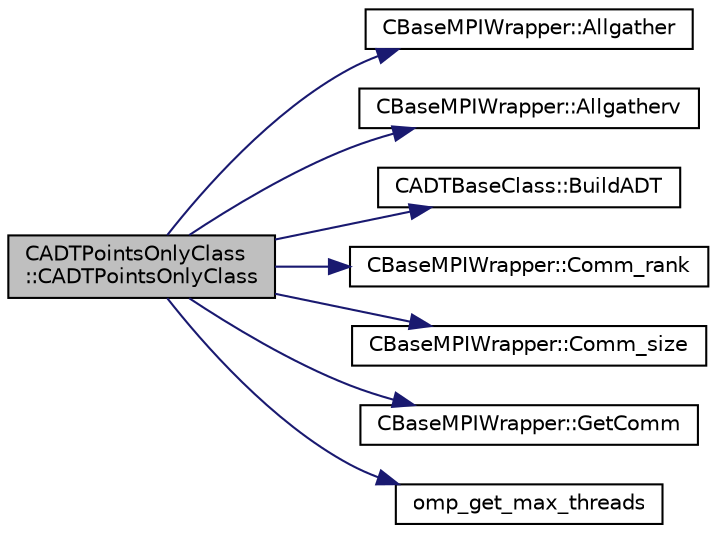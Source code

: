 digraph "CADTPointsOnlyClass::CADTPointsOnlyClass"
{
 // LATEX_PDF_SIZE
  edge [fontname="Helvetica",fontsize="10",labelfontname="Helvetica",labelfontsize="10"];
  node [fontname="Helvetica",fontsize="10",shape=record];
  rankdir="LR";
  Node1 [label="CADTPointsOnlyClass\l::CADTPointsOnlyClass",height=0.2,width=0.4,color="black", fillcolor="grey75", style="filled", fontcolor="black",tooltip="Constructor of the class."];
  Node1 -> Node2 [color="midnightblue",fontsize="10",style="solid",fontname="Helvetica"];
  Node2 [label="CBaseMPIWrapper::Allgather",height=0.2,width=0.4,color="black", fillcolor="white", style="filled",URL="$classCBaseMPIWrapper.html#a137ef06ade0c4f94d2a61f9b8817b6a7",tooltip=" "];
  Node1 -> Node3 [color="midnightblue",fontsize="10",style="solid",fontname="Helvetica"];
  Node3 [label="CBaseMPIWrapper::Allgatherv",height=0.2,width=0.4,color="black", fillcolor="white", style="filled",URL="$classCBaseMPIWrapper.html#a1c8c3f6d23fd0833c8cd8ef23b0beded",tooltip=" "];
  Node1 -> Node4 [color="midnightblue",fontsize="10",style="solid",fontname="Helvetica"];
  Node4 [label="CADTBaseClass::BuildADT",height=0.2,width=0.4,color="black", fillcolor="white", style="filled",URL="$classCADTBaseClass.html#a5d0fd200d5a21d44a82e35caa94e2e2b",tooltip="Function, which builds the ADT of the given coordinates."];
  Node1 -> Node5 [color="midnightblue",fontsize="10",style="solid",fontname="Helvetica"];
  Node5 [label="CBaseMPIWrapper::Comm_rank",height=0.2,width=0.4,color="black", fillcolor="white", style="filled",URL="$classCBaseMPIWrapper.html#a174f279995b7c643bcc1b8eb34e96aa6",tooltip=" "];
  Node1 -> Node6 [color="midnightblue",fontsize="10",style="solid",fontname="Helvetica"];
  Node6 [label="CBaseMPIWrapper::Comm_size",height=0.2,width=0.4,color="black", fillcolor="white", style="filled",URL="$classCBaseMPIWrapper.html#aeed37cd923352ac7f070623bf051ead8",tooltip=" "];
  Node1 -> Node7 [color="midnightblue",fontsize="10",style="solid",fontname="Helvetica"];
  Node7 [label="CBaseMPIWrapper::GetComm",height=0.2,width=0.4,color="black", fillcolor="white", style="filled",URL="$classCBaseMPIWrapper.html#a8154391fc3522954802889d81d4ef5da",tooltip=" "];
  Node1 -> Node8 [color="midnightblue",fontsize="10",style="solid",fontname="Helvetica"];
  Node8 [label="omp_get_max_threads",height=0.2,width=0.4,color="black", fillcolor="white", style="filled",URL="$omp__structure_8hpp.html#a2f7befecc7b1a4eaade8d81fa6524225",tooltip="Maximum number of threads available."];
}

